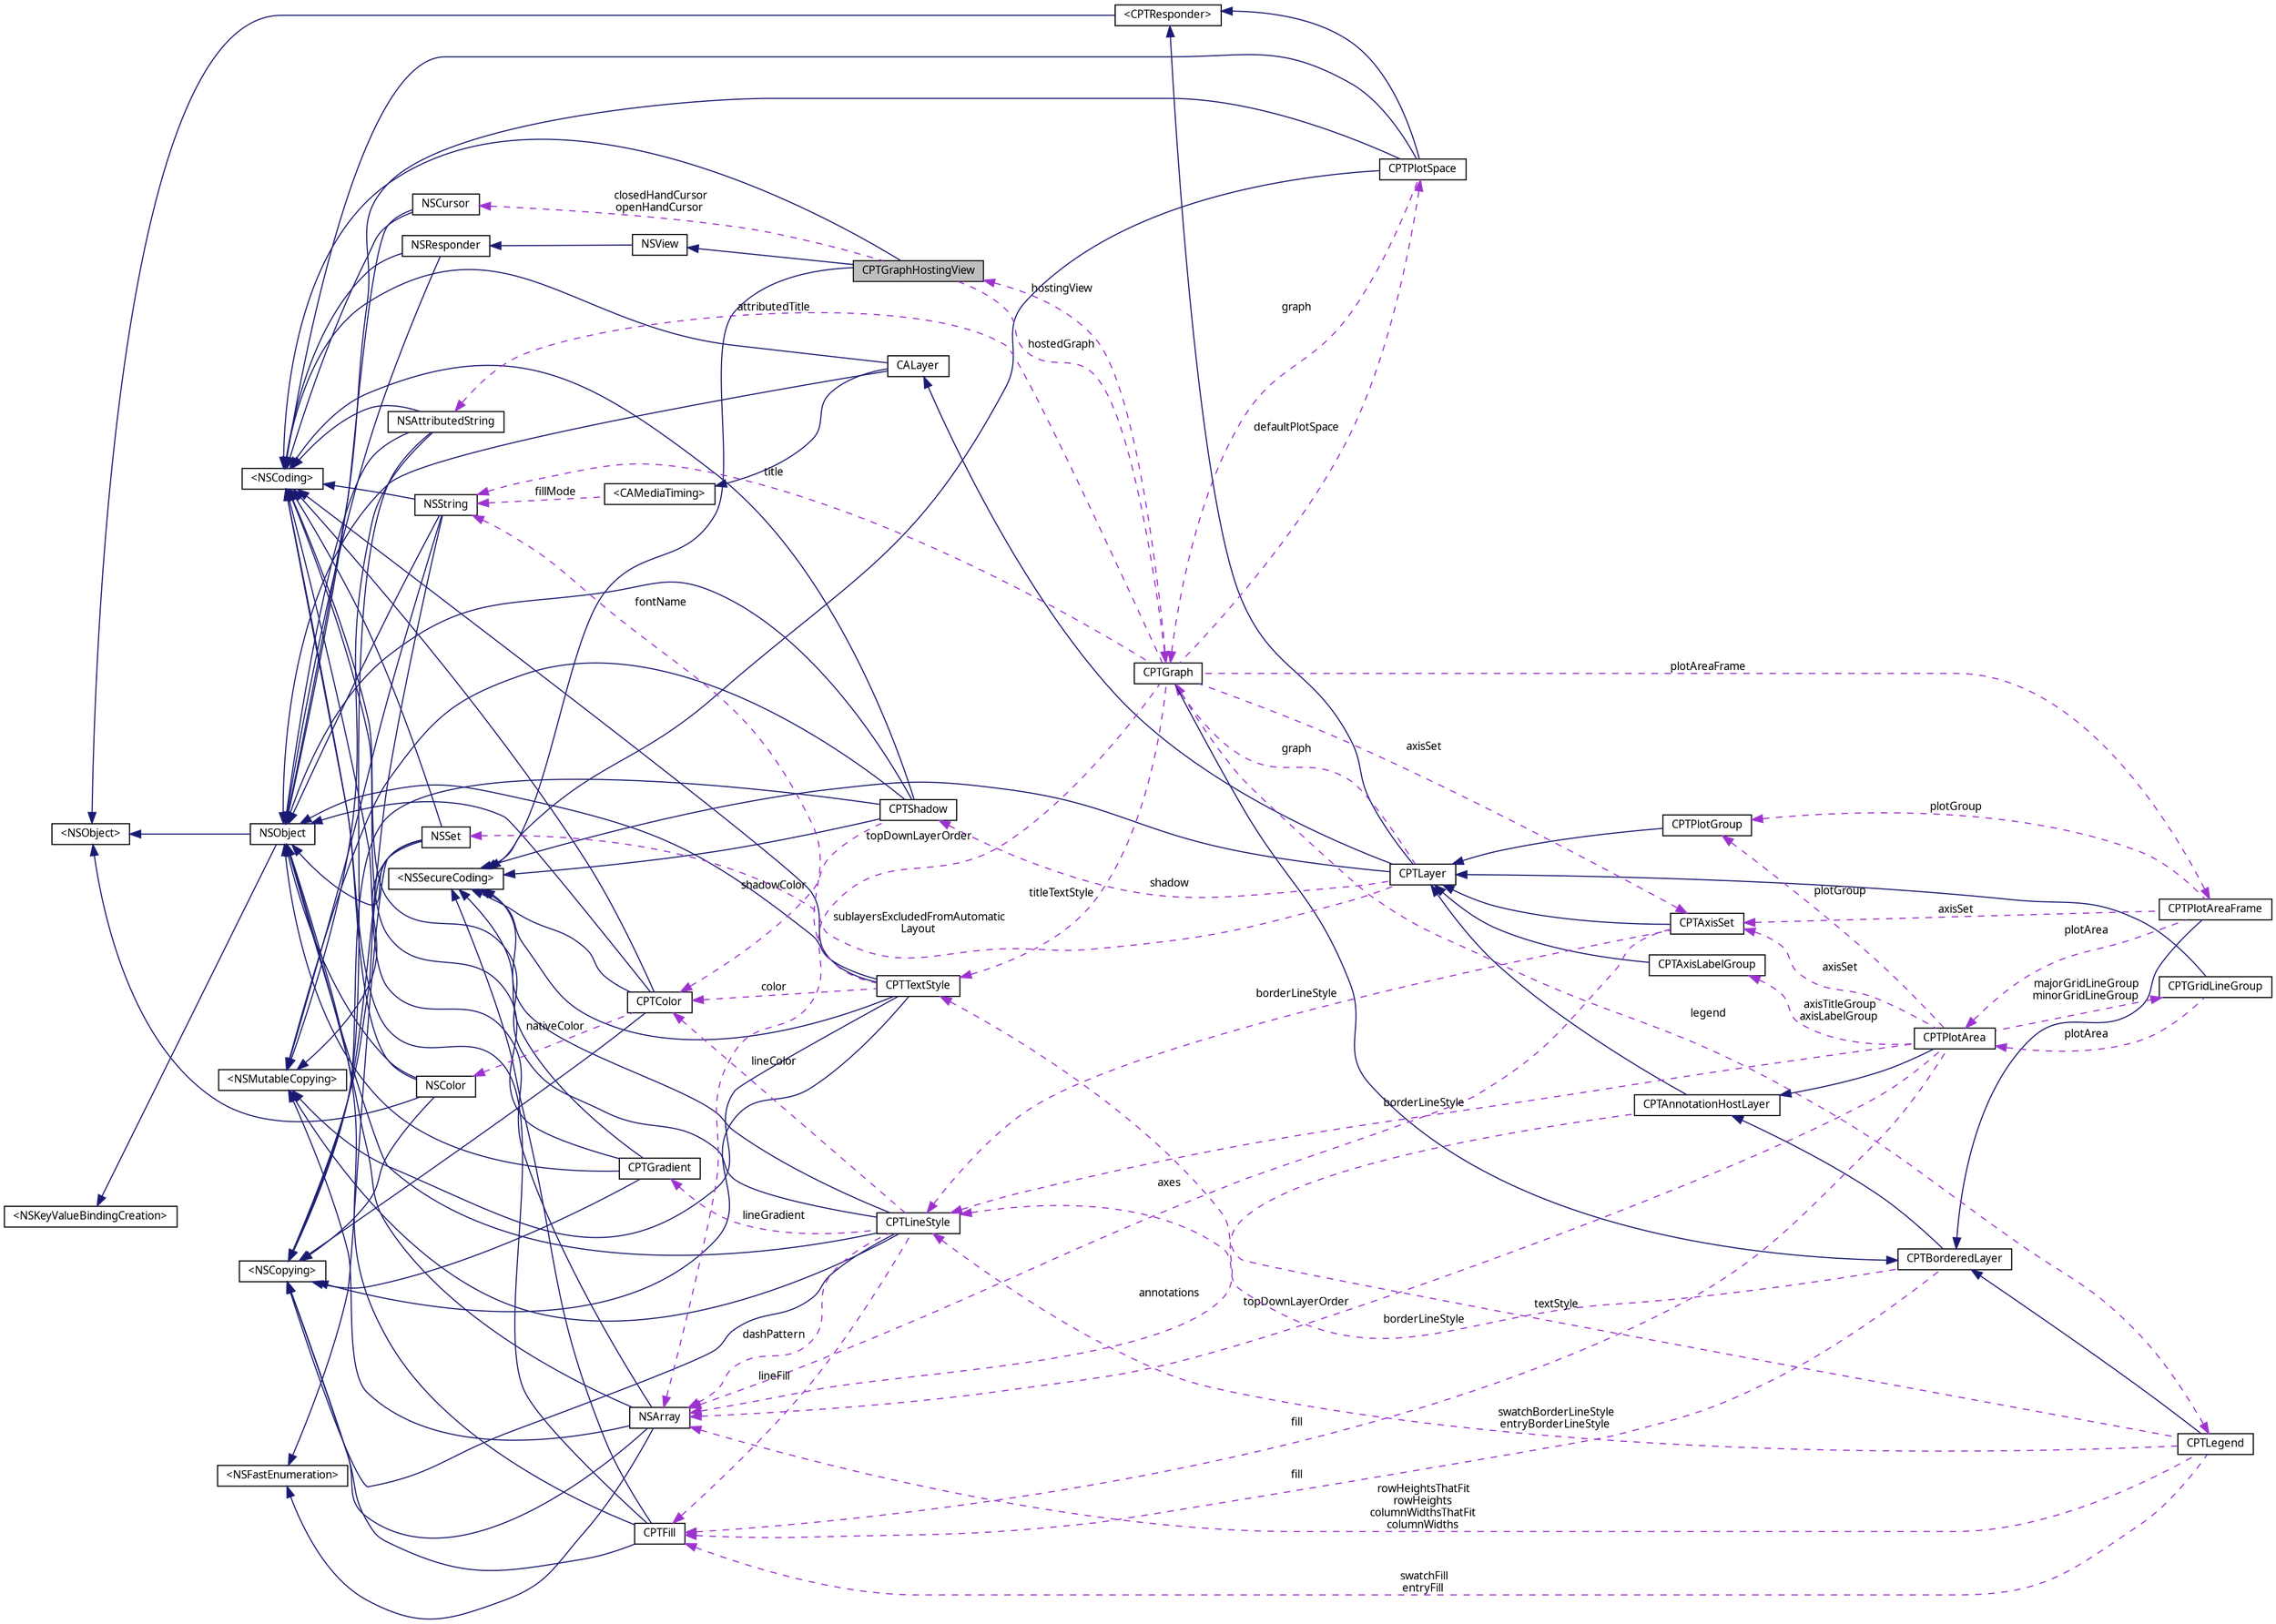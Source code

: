 digraph "CPTGraphHostingView"
{
 // LATEX_PDF_SIZE
  bgcolor="transparent";
  edge [fontname="Lucinda Grande",fontsize="10",labelfontname="Lucinda Grande",labelfontsize="10"];
  node [fontname="Lucinda Grande",fontsize="10",shape=record];
  rankdir="LR";
  Node1 [label="CPTGraphHostingView",height=0.2,width=0.4,color="black", fillcolor="grey75", style="filled", fontcolor="black",tooltip="A container view for displaying a CPTGraph."];
  Node2 -> Node1 [dir="back",color="midnightblue",fontsize="10",style="solid",fontname="Lucinda Grande"];
  Node2 [label="NSView",height=0.2,width=0.4,color="black",URL="/Users/eskroch/Projects/Core Plot/documentation/doxygen/doxygen-cocoa-tags.xml$https://developer.apple.com/library/mac/.html#documentation/Cocoa/Reference/ApplicationKit/Classes/NSView_Class/Reference/NSView",tooltip=" "];
  Node3 -> Node2 [dir="back",color="midnightblue",fontsize="10",style="solid",fontname="Lucinda Grande"];
  Node3 [label="NSResponder",height=0.2,width=0.4,color="black",URL="/Users/eskroch/Projects/Core Plot/documentation/doxygen/doxygen-cocoa-tags.xml$https://developer.apple.com/library/mac/.html#documentation/Cocoa/Reference/ApplicationKit/Classes/NSResponder_Class/Reference/Reference",tooltip=" "];
  Node4 -> Node3 [dir="back",color="midnightblue",fontsize="10",style="solid",fontname="Lucinda Grande"];
  Node4 [label="NSObject",height=0.2,width=0.4,color="black",URL="/Users/eskroch/Projects/Core Plot/documentation/doxygen/doxygen-cocoa-tags.xml$https://developer.apple.com/library/mac/.html#documentation/Cocoa/Reference/Foundation/Classes/NSObject_Class/Reference/Reference",tooltip=" "];
  Node5 -> Node4 [dir="back",color="midnightblue",fontsize="10",style="solid",fontname="Lucinda Grande"];
  Node5 [label="\<NSObject\>",height=0.2,width=0.4,color="black",URL="/Users/eskroch/Projects/Core Plot/documentation/doxygen/doxygen-cocoa-tags.xml$https://developer.apple.com/library/mac/.html#documentation/Cocoa/Reference/Foundation/Protocols/NSObject_Protocol/Reference/NSObject",tooltip=" "];
  Node6 -> Node4 [dir="back",color="midnightblue",fontsize="10",style="solid",fontname="Lucinda Grande"];
  Node6 [label="\<NSKeyValueBindingCreation\>",height=0.2,width=0.4,color="black",URL="/Users/eskroch/Projects/Core Plot/documentation/doxygen/doxygen-cocoa-tags.xml$https://developer.apple.com/library/mac/.html#documentation/Cocoa/Reference/ApplicationKit/Protocols/NSKeyValueBindingCreation_Protocol/Reference/Reference",tooltip=" "];
  Node7 -> Node3 [dir="back",color="midnightblue",fontsize="10",style="solid",fontname="Lucinda Grande"];
  Node7 [label="\<NSCoding\>",height=0.2,width=0.4,color="black",URL="/Users/eskroch/Projects/Core Plot/documentation/doxygen/doxygen-cocoa-tags.xml$https://developer.apple.com/library/mac/.html#documentation/Cocoa/Reference/Foundation/Protocols/NSCoding_Protocol/Reference/Reference",tooltip=" "];
  Node7 -> Node1 [dir="back",color="midnightblue",fontsize="10",style="solid",fontname="Lucinda Grande"];
  Node8 -> Node1 [dir="back",color="midnightblue",fontsize="10",style="solid",fontname="Lucinda Grande"];
  Node8 [label="\<NSSecureCoding\>",height=0.2,width=0.4,color="black",URL="/Users/eskroch/Projects/Core Plot/documentation/doxygen/doxygen-cocoa-tags.xml$https://developer.apple.com/library/mac/documentation/Foundation/Reference/NSSecureCoding_Protocol_Ref/.html",tooltip=" "];
  Node9 -> Node1 [dir="back",color="darkorchid3",fontsize="10",style="dashed",label=" hostedGraph" ,fontname="Lucinda Grande"];
  Node9 [label="CPTGraph",height=0.2,width=0.4,color="black",URL="$interface_c_p_t_graph.html",tooltip="An abstract graph class."];
  Node10 -> Node9 [dir="back",color="midnightblue",fontsize="10",style="solid",fontname="Lucinda Grande"];
  Node10 [label="CPTBorderedLayer",height=0.2,width=0.4,color="black",URL="$interface_c_p_t_bordered_layer.html",tooltip="A layer with a border line and background fill."];
  Node11 -> Node10 [dir="back",color="midnightblue",fontsize="10",style="solid",fontname="Lucinda Grande"];
  Node11 [label="CPTAnnotationHostLayer",height=0.2,width=0.4,color="black",URL="$interface_c_p_t_annotation_host_layer.html",tooltip="A container layer for annotations."];
  Node12 -> Node11 [dir="back",color="midnightblue",fontsize="10",style="solid",fontname="Lucinda Grande"];
  Node12 [label="CPTLayer",height=0.2,width=0.4,color="black",URL="$interface_c_p_t_layer.html",tooltip="Base class for all Core Animation layers in Core Plot."];
  Node13 -> Node12 [dir="back",color="midnightblue",fontsize="10",style="solid",fontname="Lucinda Grande"];
  Node13 [label="CALayer",height=0.2,width=0.4,color="black",URL="/Users/eskroch/Projects/Core Plot/documentation/doxygen/doxygen-cocoa-tags.xml$https://developer.apple.com/library/mac/.html#documentation/GraphicsImaging/Reference/CALayer_class/Introduction/Introduction",tooltip=" "];
  Node4 -> Node13 [dir="back",color="midnightblue",fontsize="10",style="solid",fontname="Lucinda Grande"];
  Node7 -> Node13 [dir="back",color="midnightblue",fontsize="10",style="solid",fontname="Lucinda Grande"];
  Node14 -> Node13 [dir="back",color="midnightblue",fontsize="10",style="solid",fontname="Lucinda Grande"];
  Node14 [label="\<CAMediaTiming\>",height=0.2,width=0.4,color="black",URL="/Users/eskroch/Projects/Core Plot/documentation/doxygen/doxygen-cocoa-tags.xml$https://developer.apple.com/library/mac/.html#documentation/GraphicsImaging/Reference/CAMediaTiming_protocol/Introduction/Introduction",tooltip=" "];
  Node15 -> Node14 [dir="back",color="darkorchid3",fontsize="10",style="dashed",label=" fillMode" ,fontname="Lucinda Grande"];
  Node15 [label="NSString",height=0.2,width=0.4,color="black",URL="/Users/eskroch/Projects/Core Plot/documentation/doxygen/doxygen-cocoa-tags.xml$https://developer.apple.com/library/mac/.html#documentation/Cocoa/Reference/Foundation/Classes/NSString_Class/Reference/NSString",tooltip=" "];
  Node4 -> Node15 [dir="back",color="midnightblue",fontsize="10",style="solid",fontname="Lucinda Grande"];
  Node7 -> Node15 [dir="back",color="midnightblue",fontsize="10",style="solid",fontname="Lucinda Grande"];
  Node16 -> Node15 [dir="back",color="midnightblue",fontsize="10",style="solid",fontname="Lucinda Grande"];
  Node16 [label="\<NSCopying\>",height=0.2,width=0.4,color="black",URL="/Users/eskroch/Projects/Core Plot/documentation/doxygen/doxygen-cocoa-tags.xml$https://developer.apple.com/library/mac/.html#documentation/Cocoa/Reference/Foundation/Protocols/NSCopying_Protocol/Reference/Reference",tooltip=" "];
  Node17 -> Node15 [dir="back",color="midnightblue",fontsize="10",style="solid",fontname="Lucinda Grande"];
  Node17 [label="\<NSMutableCopying\>",height=0.2,width=0.4,color="black",URL="/Users/eskroch/Projects/Core Plot/documentation/doxygen/doxygen-cocoa-tags.xml$https://developer.apple.com/library/mac/.html#documentation/Cocoa/Reference/Foundation/Protocols/NSMutableCopying_Protocol/Reference/Reference",tooltip=" "];
  Node18 -> Node12 [dir="back",color="midnightblue",fontsize="10",style="solid",fontname="Lucinda Grande"];
  Node18 [label="\<CPTResponder\>",height=0.2,width=0.4,color="black",URL="$protocol_c_p_t_responder-p.html",tooltip="The basis of all event processing in Core Plot."];
  Node5 -> Node18 [dir="back",color="midnightblue",fontsize="10",style="solid",fontname="Lucinda Grande"];
  Node8 -> Node12 [dir="back",color="midnightblue",fontsize="10",style="solid",fontname="Lucinda Grande"];
  Node19 -> Node12 [dir="back",color="darkorchid3",fontsize="10",style="dashed",label=" shadow" ,fontname="Lucinda Grande"];
  Node19 [label="CPTShadow",height=0.2,width=0.4,color="black",URL="$interface_c_p_t_shadow.html",tooltip="Immutable wrapper for various shadow drawing properties."];
  Node4 -> Node19 [dir="back",color="midnightblue",fontsize="10",style="solid",fontname="Lucinda Grande"];
  Node16 -> Node19 [dir="back",color="midnightblue",fontsize="10",style="solid",fontname="Lucinda Grande"];
  Node17 -> Node19 [dir="back",color="midnightblue",fontsize="10",style="solid",fontname="Lucinda Grande"];
  Node7 -> Node19 [dir="back",color="midnightblue",fontsize="10",style="solid",fontname="Lucinda Grande"];
  Node8 -> Node19 [dir="back",color="midnightblue",fontsize="10",style="solid",fontname="Lucinda Grande"];
  Node20 -> Node19 [dir="back",color="darkorchid3",fontsize="10",style="dashed",label=" shadowColor" ,fontname="Lucinda Grande"];
  Node20 [label="CPTColor",height=0.2,width=0.4,color="black",URL="$interface_c_p_t_color.html",tooltip="An immutable color."];
  Node4 -> Node20 [dir="back",color="midnightblue",fontsize="10",style="solid",fontname="Lucinda Grande"];
  Node16 -> Node20 [dir="back",color="midnightblue",fontsize="10",style="solid",fontname="Lucinda Grande"];
  Node7 -> Node20 [dir="back",color="midnightblue",fontsize="10",style="solid",fontname="Lucinda Grande"];
  Node8 -> Node20 [dir="back",color="midnightblue",fontsize="10",style="solid",fontname="Lucinda Grande"];
  Node21 -> Node20 [dir="back",color="darkorchid3",fontsize="10",style="dashed",label=" nativeColor" ,fontname="Lucinda Grande"];
  Node21 [label="NSColor",height=0.2,width=0.4,color="black",URL="/Users/eskroch/Projects/Core Plot/documentation/doxygen/doxygen-cocoa-tags.xml$https://developer.apple.com/library/mac/.html#documentation/Cocoa/Reference/ApplicationKit/Classes/NSColor_Class/Reference/Reference",tooltip=" "];
  Node4 -> Node21 [dir="back",color="midnightblue",fontsize="10",style="solid",fontname="Lucinda Grande"];
  Node7 -> Node21 [dir="back",color="midnightblue",fontsize="10",style="solid",fontname="Lucinda Grande"];
  Node16 -> Node21 [dir="back",color="midnightblue",fontsize="10",style="solid",fontname="Lucinda Grande"];
  Node5 -> Node21 [dir="back",color="midnightblue",fontsize="10",style="solid",fontname="Lucinda Grande"];
  Node22 -> Node12 [dir="back",color="darkorchid3",fontsize="10",style="dashed",label=" sublayersExcludedFromAutomatic\lLayout" ,fontname="Lucinda Grande"];
  Node22 [label="NSSet",height=0.2,width=0.4,color="black",URL="/Users/eskroch/Projects/Core Plot/documentation/doxygen/doxygen-cocoa-tags.xml$https://developer.apple.com/library/mac/.html#documentation/Cocoa/Reference/Foundation/Classes/NSSet_Class/Reference/Reference",tooltip=" "];
  Node4 -> Node22 [dir="back",color="midnightblue",fontsize="10",style="solid",fontname="Lucinda Grande"];
  Node7 -> Node22 [dir="back",color="midnightblue",fontsize="10",style="solid",fontname="Lucinda Grande"];
  Node16 -> Node22 [dir="back",color="midnightblue",fontsize="10",style="solid",fontname="Lucinda Grande"];
  Node23 -> Node22 [dir="back",color="midnightblue",fontsize="10",style="solid",fontname="Lucinda Grande"];
  Node23 [label="\<NSFastEnumeration\>",height=0.2,width=0.4,color="black",URL="/Users/eskroch/Projects/Core Plot/documentation/doxygen/doxygen-cocoa-tags.xml$https://developer.apple.com/library/mac/.html#documentation/Cocoa/Reference/NSFastEnumeration_protocol/Reference/NSFastEnumeration",tooltip=" "];
  Node17 -> Node22 [dir="back",color="midnightblue",fontsize="10",style="solid",fontname="Lucinda Grande"];
  Node9 -> Node12 [dir="back",color="darkorchid3",fontsize="10",style="dashed",label=" graph" ,fontname="Lucinda Grande"];
  Node24 -> Node11 [dir="back",color="darkorchid3",fontsize="10",style="dashed",label=" annotations" ,fontname="Lucinda Grande"];
  Node24 [label="NSArray",height=0.2,width=0.4,color="black",URL="/Users/eskroch/Projects/Core Plot/documentation/doxygen/doxygen-cocoa-tags.xml$https://developer.apple.com/library/mac/.html#documentation/Cocoa/Reference/Foundation/Classes/NSArray_Class/Reference/Reference",tooltip=" "];
  Node4 -> Node24 [dir="back",color="midnightblue",fontsize="10",style="solid",fontname="Lucinda Grande"];
  Node7 -> Node24 [dir="back",color="midnightblue",fontsize="10",style="solid",fontname="Lucinda Grande"];
  Node16 -> Node24 [dir="back",color="midnightblue",fontsize="10",style="solid",fontname="Lucinda Grande"];
  Node23 -> Node24 [dir="back",color="midnightblue",fontsize="10",style="solid",fontname="Lucinda Grande"];
  Node17 -> Node24 [dir="back",color="midnightblue",fontsize="10",style="solid",fontname="Lucinda Grande"];
  Node25 -> Node10 [dir="back",color="darkorchid3",fontsize="10",style="dashed",label=" fill" ,fontname="Lucinda Grande"];
  Node25 [label="CPTFill",height=0.2,width=0.4,color="black",URL="$interface_c_p_t_fill.html",tooltip="Draws area fills."];
  Node4 -> Node25 [dir="back",color="midnightblue",fontsize="10",style="solid",fontname="Lucinda Grande"];
  Node16 -> Node25 [dir="back",color="midnightblue",fontsize="10",style="solid",fontname="Lucinda Grande"];
  Node7 -> Node25 [dir="back",color="midnightblue",fontsize="10",style="solid",fontname="Lucinda Grande"];
  Node8 -> Node25 [dir="back",color="midnightblue",fontsize="10",style="solid",fontname="Lucinda Grande"];
  Node26 -> Node10 [dir="back",color="darkorchid3",fontsize="10",style="dashed",label=" borderLineStyle" ,fontname="Lucinda Grande"];
  Node26 [label="CPTLineStyle",height=0.2,width=0.4,color="black",URL="$interface_c_p_t_line_style.html",tooltip="Immutable wrapper for various line drawing properties. Create a CPTMutableLineStyle if you want to cu..."];
  Node4 -> Node26 [dir="back",color="midnightblue",fontsize="10",style="solid",fontname="Lucinda Grande"];
  Node16 -> Node26 [dir="back",color="midnightblue",fontsize="10",style="solid",fontname="Lucinda Grande"];
  Node17 -> Node26 [dir="back",color="midnightblue",fontsize="10",style="solid",fontname="Lucinda Grande"];
  Node7 -> Node26 [dir="back",color="midnightblue",fontsize="10",style="solid",fontname="Lucinda Grande"];
  Node8 -> Node26 [dir="back",color="midnightblue",fontsize="10",style="solid",fontname="Lucinda Grande"];
  Node25 -> Node26 [dir="back",color="darkorchid3",fontsize="10",style="dashed",label=" lineFill" ,fontname="Lucinda Grande"];
  Node27 -> Node26 [dir="back",color="darkorchid3",fontsize="10",style="dashed",label=" lineGradient" ,fontname="Lucinda Grande"];
  Node27 [label="CPTGradient",height=0.2,width=0.4,color="black",URL="$interface_c_p_t_gradient.html",tooltip="Draws color gradient fills."];
  Node4 -> Node27 [dir="back",color="midnightblue",fontsize="10",style="solid",fontname="Lucinda Grande"];
  Node16 -> Node27 [dir="back",color="midnightblue",fontsize="10",style="solid",fontname="Lucinda Grande"];
  Node7 -> Node27 [dir="back",color="midnightblue",fontsize="10",style="solid",fontname="Lucinda Grande"];
  Node8 -> Node27 [dir="back",color="midnightblue",fontsize="10",style="solid",fontname="Lucinda Grande"];
  Node20 -> Node26 [dir="back",color="darkorchid3",fontsize="10",style="dashed",label=" lineColor" ,fontname="Lucinda Grande"];
  Node24 -> Node26 [dir="back",color="darkorchid3",fontsize="10",style="dashed",label=" dashPattern" ,fontname="Lucinda Grande"];
  Node28 -> Node9 [dir="back",color="darkorchid3",fontsize="10",style="dashed",label=" titleTextStyle" ,fontname="Lucinda Grande"];
  Node28 [label="CPTTextStyle",height=0.2,width=0.4,color="black",URL="$interface_c_p_t_text_style.html",tooltip="Immutable wrapper for various text style properties."];
  Node4 -> Node28 [dir="back",color="midnightblue",fontsize="10",style="solid",fontname="Lucinda Grande"];
  Node16 -> Node28 [dir="back",color="midnightblue",fontsize="10",style="solid",fontname="Lucinda Grande"];
  Node17 -> Node28 [dir="back",color="midnightblue",fontsize="10",style="solid",fontname="Lucinda Grande"];
  Node7 -> Node28 [dir="back",color="midnightblue",fontsize="10",style="solid",fontname="Lucinda Grande"];
  Node8 -> Node28 [dir="back",color="midnightblue",fontsize="10",style="solid",fontname="Lucinda Grande"];
  Node15 -> Node28 [dir="back",color="darkorchid3",fontsize="10",style="dashed",label=" fontName" ,fontname="Lucinda Grande"];
  Node20 -> Node28 [dir="back",color="darkorchid3",fontsize="10",style="dashed",label=" color" ,fontname="Lucinda Grande"];
  Node1 -> Node9 [dir="back",color="darkorchid3",fontsize="10",style="dashed",label=" hostingView" ,fontname="Lucinda Grande"];
  Node29 -> Node9 [dir="back",color="darkorchid3",fontsize="10",style="dashed",label=" axisSet" ,fontname="Lucinda Grande"];
  Node29 [label="CPTAxisSet",height=0.2,width=0.4,color="black",URL="$interface_c_p_t_axis_set.html",tooltip="A container layer for the set of axes for a graph."];
  Node12 -> Node29 [dir="back",color="midnightblue",fontsize="10",style="solid",fontname="Lucinda Grande"];
  Node26 -> Node29 [dir="back",color="darkorchid3",fontsize="10",style="dashed",label=" borderLineStyle" ,fontname="Lucinda Grande"];
  Node24 -> Node29 [dir="back",color="darkorchid3",fontsize="10",style="dashed",label=" axes" ,fontname="Lucinda Grande"];
  Node30 -> Node9 [dir="back",color="darkorchid3",fontsize="10",style="dashed",label=" attributedTitle" ,fontname="Lucinda Grande"];
  Node30 [label="NSAttributedString",height=0.2,width=0.4,color="black",URL="/Users/eskroch/Projects/Core Plot/documentation/doxygen/doxygen-cocoa-tags.xml$https://developer.apple.com/library/mac/.html#documentation/Cocoa/Reference/Foundation/Classes/NSAttributedString_Class/Reference/NSAttributedString",tooltip=" "];
  Node4 -> Node30 [dir="back",color="midnightblue",fontsize="10",style="solid",fontname="Lucinda Grande"];
  Node7 -> Node30 [dir="back",color="midnightblue",fontsize="10",style="solid",fontname="Lucinda Grande"];
  Node16 -> Node30 [dir="back",color="midnightblue",fontsize="10",style="solid",fontname="Lucinda Grande"];
  Node17 -> Node30 [dir="back",color="midnightblue",fontsize="10",style="solid",fontname="Lucinda Grande"];
  Node31 -> Node9 [dir="back",color="darkorchid3",fontsize="10",style="dashed",label=" plotAreaFrame" ,fontname="Lucinda Grande"];
  Node31 [label="CPTPlotAreaFrame",height=0.2,width=0.4,color="black",URL="$interface_c_p_t_plot_area_frame.html",tooltip="A layer drawn on top of the graph layer and behind all plot elements."];
  Node10 -> Node31 [dir="back",color="midnightblue",fontsize="10",style="solid",fontname="Lucinda Grande"];
  Node29 -> Node31 [dir="back",color="darkorchid3",fontsize="10",style="dashed",label=" axisSet" ,fontname="Lucinda Grande"];
  Node32 -> Node31 [dir="back",color="darkorchid3",fontsize="10",style="dashed",label=" plotArea" ,fontname="Lucinda Grande"];
  Node32 [label="CPTPlotArea",height=0.2,width=0.4,color="black",URL="$interface_c_p_t_plot_area.html",tooltip="A layer representing the actual plotting area of a graph."];
  Node11 -> Node32 [dir="back",color="midnightblue",fontsize="10",style="solid",fontname="Lucinda Grande"];
  Node33 -> Node32 [dir="back",color="darkorchid3",fontsize="10",style="dashed",label=" majorGridLineGroup\nminorGridLineGroup" ,fontname="Lucinda Grande"];
  Node33 [label="CPTGridLineGroup",height=0.2,width=0.4,color="black",URL="$interface_c_p_t_grid_line_group.html",tooltip="A group of grid line layers."];
  Node12 -> Node33 [dir="back",color="midnightblue",fontsize="10",style="solid",fontname="Lucinda Grande"];
  Node32 -> Node33 [dir="back",color="darkorchid3",fontsize="10",style="dashed",label=" plotArea" ,fontname="Lucinda Grande"];
  Node25 -> Node32 [dir="back",color="darkorchid3",fontsize="10",style="dashed",label=" fill" ,fontname="Lucinda Grande"];
  Node29 -> Node32 [dir="back",color="darkorchid3",fontsize="10",style="dashed",label=" axisSet" ,fontname="Lucinda Grande"];
  Node26 -> Node32 [dir="back",color="darkorchid3",fontsize="10",style="dashed",label=" borderLineStyle" ,fontname="Lucinda Grande"];
  Node34 -> Node32 [dir="back",color="darkorchid3",fontsize="10",style="dashed",label=" axisTitleGroup\naxisLabelGroup" ,fontname="Lucinda Grande"];
  Node34 [label="CPTAxisLabelGroup",height=0.2,width=0.4,color="black",URL="$interface_c_p_t_axis_label_group.html",tooltip="A container layer for the axis labels."];
  Node12 -> Node34 [dir="back",color="midnightblue",fontsize="10",style="solid",fontname="Lucinda Grande"];
  Node35 -> Node32 [dir="back",color="darkorchid3",fontsize="10",style="dashed",label=" plotGroup" ,fontname="Lucinda Grande"];
  Node35 [label="CPTPlotGroup",height=0.2,width=0.4,color="black",URL="$interface_c_p_t_plot_group.html",tooltip="Defines the coordinate system of a plot."];
  Node12 -> Node35 [dir="back",color="midnightblue",fontsize="10",style="solid",fontname="Lucinda Grande"];
  Node24 -> Node32 [dir="back",color="darkorchid3",fontsize="10",style="dashed",label=" topDownLayerOrder" ,fontname="Lucinda Grande"];
  Node35 -> Node31 [dir="back",color="darkorchid3",fontsize="10",style="dashed",label=" plotGroup" ,fontname="Lucinda Grande"];
  Node15 -> Node9 [dir="back",color="darkorchid3",fontsize="10",style="dashed",label=" title" ,fontname="Lucinda Grande"];
  Node36 -> Node9 [dir="back",color="darkorchid3",fontsize="10",style="dashed",label=" defaultPlotSpace" ,fontname="Lucinda Grande"];
  Node36 [label="CPTPlotSpace",height=0.2,width=0.4,color="black",URL="$interface_c_p_t_plot_space.html",tooltip="Defines the coordinate system of a plot."];
  Node4 -> Node36 [dir="back",color="midnightblue",fontsize="10",style="solid",fontname="Lucinda Grande"];
  Node18 -> Node36 [dir="back",color="midnightblue",fontsize="10",style="solid",fontname="Lucinda Grande"];
  Node7 -> Node36 [dir="back",color="midnightblue",fontsize="10",style="solid",fontname="Lucinda Grande"];
  Node8 -> Node36 [dir="back",color="midnightblue",fontsize="10",style="solid",fontname="Lucinda Grande"];
  Node9 -> Node36 [dir="back",color="darkorchid3",fontsize="10",style="dashed",label=" graph" ,fontname="Lucinda Grande"];
  Node37 -> Node9 [dir="back",color="darkorchid3",fontsize="10",style="dashed",label=" legend" ,fontname="Lucinda Grande"];
  Node37 [label="CPTLegend",height=0.2,width=0.4,color="black",URL="$interface_c_p_t_legend.html",tooltip="A graph legend."];
  Node10 -> Node37 [dir="back",color="midnightblue",fontsize="10",style="solid",fontname="Lucinda Grande"];
  Node28 -> Node37 [dir="back",color="darkorchid3",fontsize="10",style="dashed",label=" textStyle" ,fontname="Lucinda Grande"];
  Node25 -> Node37 [dir="back",color="darkorchid3",fontsize="10",style="dashed",label=" swatchFill\nentryFill" ,fontname="Lucinda Grande"];
  Node26 -> Node37 [dir="back",color="darkorchid3",fontsize="10",style="dashed",label=" swatchBorderLineStyle\nentryBorderLineStyle" ,fontname="Lucinda Grande"];
  Node24 -> Node37 [dir="back",color="darkorchid3",fontsize="10",style="dashed",label=" rowHeightsThatFit\nrowHeights\ncolumnWidthsThatFit\ncolumnWidths" ,fontname="Lucinda Grande"];
  Node24 -> Node9 [dir="back",color="darkorchid3",fontsize="10",style="dashed",label=" topDownLayerOrder" ,fontname="Lucinda Grande"];
  Node38 -> Node1 [dir="back",color="darkorchid3",fontsize="10",style="dashed",label=" closedHandCursor\nopenHandCursor" ,fontname="Lucinda Grande"];
  Node38 [label="NSCursor",height=0.2,width=0.4,color="black",URL="/Users/eskroch/Projects/Core Plot/documentation/doxygen/doxygen-cocoa-tags.xml$https://developer.apple.com/library/mac/.html#documentation/Cocoa/Reference/ApplicationKit/Classes/NSCursor_Class/Reference/Reference",tooltip=" "];
  Node4 -> Node38 [dir="back",color="midnightblue",fontsize="10",style="solid",fontname="Lucinda Grande"];
  Node7 -> Node38 [dir="back",color="midnightblue",fontsize="10",style="solid",fontname="Lucinda Grande"];
}
